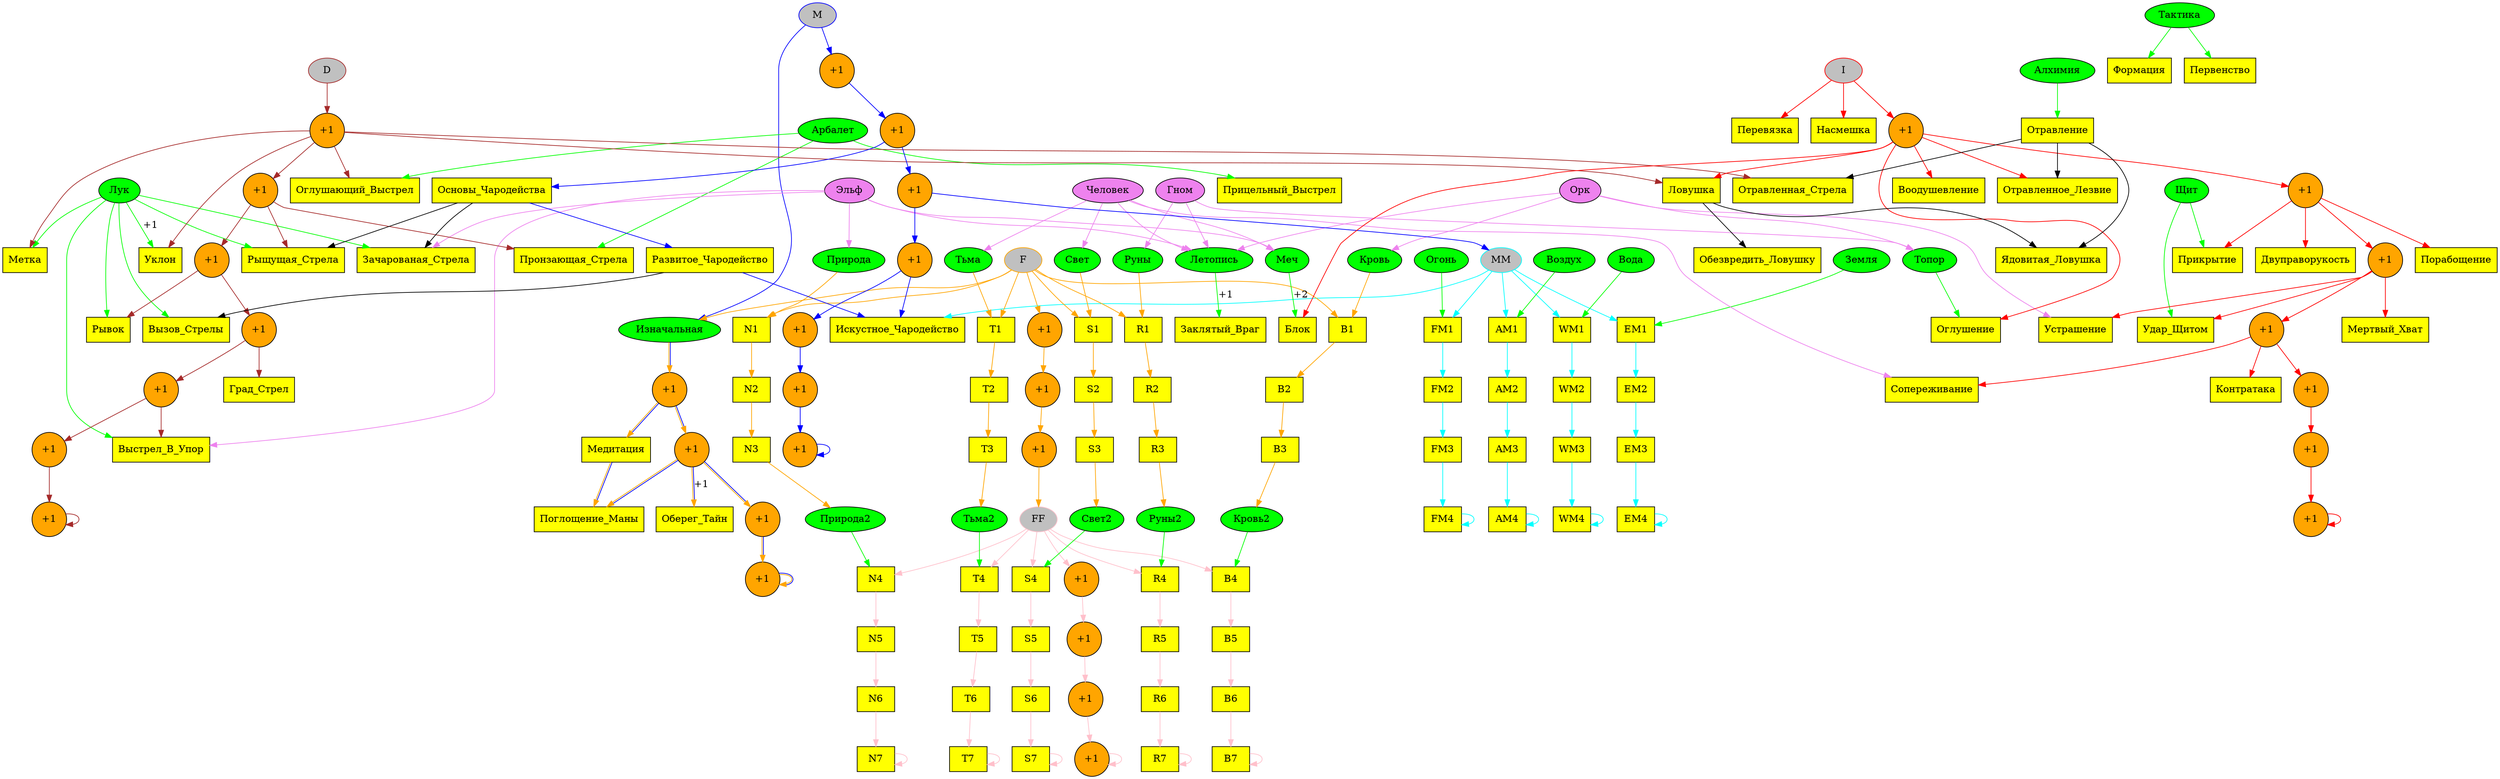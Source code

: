 strict digraph rpg {
	node [style=filled, fillcolor=gray]
	D [color="brown"]
	I [color="red"]
	M [color="blue"]
	MM [color="cyan"]
	F [color="orange"]
	FF [color="pink"]
	node [fillcolor=green]
	Лук Арбалет Алхимия Огонь Вода Земля Воздух Меч Топор Щит Летопись Тактика
	Свет Тьма Природа Руны Кровь Тьма2 Свет2 Природа2 Руны2 Кровь2 Изначальная
	node [fillcolor=violet]
	Человек Гном Эльф Орк
	node [label="+1", style=filled, shape=circle, fillcolor=orange, color=black]
	edge [color="brown"]
	D -> D1 -> D2 -> D3 -> D4 -> D5 -> D6 -> D7 -> D7
	edge [color="blue"]
	M -> M1 -> M2 -> M3 -> M4 -> M5 -> M6 -> M7 -> M7
	edge [color="red"]
	I -> I1 -> I2 -> I3 -> I4 -> I5 -> I6 -> I7 -> I7
	edge [color="orange"]
	F -> F1 -> F2 -> F3 -> FF
	edge [color="pink"]
	FF -> FF1 -> FF2 -> FF3 -> FF4 -> FF4
	edge [color="orange:blue"]
	Изначальная -> Y1 -> Y2 -> Y3 -> Y4 -> Y4

	node [label="\N", shape=box, fillcolor=yellow]
	edge [color="violet"]
	Человек -> Меч
	Человек -> Сопереживание
	Человек -> Свет
	Человек -> Тьма
	Человек -> Летопись
	Эльф -> Меч
	Эльф -> Природа
	Эльф -> Зачарованая_Стрела
	Эльф -> Выстрел_В_Упор
	Эльф -> Летопись
	Гном -> Топор
	Гном -> Руны
	Гном -> Летопись
	Орк -> Топор
	Орк -> Кровь
	Орк -> Устрашение
	Орк -> Летопись

	edge [color="red"]
	I -> Перевязка
	I -> Насмешка
	I1 -> Воодушевление
	I1 -> Блок
	I1 -> Оглушение
	I1 -> Ловушка
	I1 -> Отравленное_Лезвие
	I2 -> Порабощение
	I2 -> Двуправорукость
	I2 -> Прикрытие
	I3 -> Устрашение
	I3 -> Мертвый_Хват
	I3 -> Удар_Щитом
	I4 -> Сопереживание
	I4 -> Контратака
	edge [color="brown"]
	D1 -> Отравленная_Стрела
	D1 -> Метка
	D1 -> Уклон
	D1 -> Ловушка
	D1 -> Оглушающий_Выстрел
	D2 -> Рыщущая_Стрела
	D2 -> Пронзающая_Стрела
	D3 -> Рывок
	D4 -> Град_Стрел
	D5 -> Выстрел_В_Упор
	edge [color="blue"]
	M -> Изначальная
	M2 -> Основы_Чародейства -> Развитое_Чародейство -> Искустное_Чародейство
	M3 -> MM
	M3 -> MM
	M3 -> MM
	M3 -> MM
	M4 -> Искустное_Чародейство
	edge [color="cyan"]
	MM -> FM1 -> FM2 -> FM3 -> FM4 -> FM4
	MM -> WM1 -> WM2 -> WM3 -> WM4 -> WM4
	MM -> EM1 -> EM2 -> EM3 -> EM4 -> EM4
	MM -> AM1 -> AM2 -> AM3 -> AM4 -> AM4
	MM -> Искустное_Чародейство

	edge [color="green"]
	Огонь -> FM1
	Вода -> WM1
	Земля -> EM1
	Воздух -> AM1
	Лук -> Метка
	Лук -> Уклон [label="+1"]
	Лук -> Рывок
	Лук -> Рыщущая_Стрела
	Лук -> Зачарованая_Стрела
	Лук -> Вызов_Стрелы
	Лук -> Выстрел_В_Упор
	Арбалет -> Прицельный_Выстрел
	Арбалет -> Оглушающий_Выстрел
	Арбалет -> Пронзающая_Стрела
	Меч -> Блок [label="+2"]
	Топор -> Оглушение
	Щит -> Прикрытие
	Щит -> Удар_Щитом
	Алхимия -> Отравление
	Летопись -> Заклятый_Враг [label="+1"] // Урон к негативно описанной фракции
	Тактика -> Формация
	Тактика -> Первенство
	Свет2 -> S4
	Тьма2 -> T4
	Природа2 -> N4
	Руны2 -> R4
	Кровь2 -> B4

	edge [color="orange"]
	F -> S1
	F -> T1
	F -> N1
	F -> R1
	F -> B1
	F -> Изначальная
	Свет -> S1 -> S2 -> S3 -> Свет2
	Тьма -> T1 -> T2 -> T3 -> Тьма2
	Природа -> N1 -> N2 -> N3 -> Природа2
	Руны -> R1 -> R2 -> R3 -> Руны2
	Кровь -> B1 -> B2 -> B3 -> Кровь2
	edge [color="pink"]
	FF -> S4
	FF -> T4
	FF -> N4
	FF -> R4
	FF -> B4
	S4 -> S5 -> S6 -> S7 -> S7
	T4 -> T5 -> T6 -> T7 -> T7
	N4 -> N5 -> N6 -> N7 -> N7
	R4 -> R5 -> R6 -> R7 -> R7
	B4 -> B5 -> B6 -> B7 -> B7

	edge [color="orange:blue"]
	Y1 -> Медитация -> Поглощение_Маны
	Y2 -> Поглощение_Маны
	Y2 -> Оберег_Тайн [label="+1"] // Защита от магии

	edge [color="black"]
	Основы_Чародейства -> Рыщущая_Стрела
	Основы_Чародейства -> Зачарованая_Стрела
	Развитое_Чародейство -> Вызов_Стрелы
	Отравление -> Отравленная_Стрела
	Отравление -> Ядовитая_Ловушка
	Отравление -> Отравленное_Лезвие
	Ловушка -> Обезвредить_Ловушку
	Ловушка -> Ядовитая_Ловушка
}
